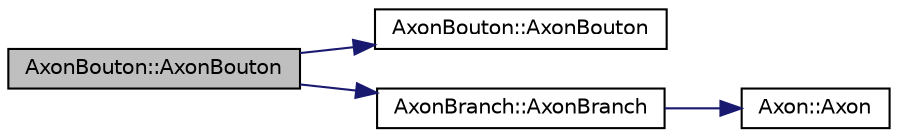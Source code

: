digraph "AxonBouton::AxonBouton"
{
  edge [fontname="Helvetica",fontsize="10",labelfontname="Helvetica",labelfontsize="10"];
  node [fontname="Helvetica",fontsize="10",shape=record];
  rankdir="LR";
  Node1 [label="AxonBouton::AxonBouton",height=0.2,width=0.4,color="black", fillcolor="grey75", style="filled", fontcolor="black"];
  Node1 -> Node2 [color="midnightblue",fontsize="10",style="solid",fontname="Helvetica"];
  Node2 [label="AxonBouton::AxonBouton",height=0.2,width=0.4,color="black", fillcolor="white", style="filled",URL="$class_axon_bouton.html#acd6521d65ecb2b86abf2e3a8b322699e"];
  Node1 -> Node3 [color="midnightblue",fontsize="10",style="solid",fontname="Helvetica"];
  Node3 [label="AxonBranch::AxonBranch",height=0.2,width=0.4,color="black", fillcolor="white", style="filled",URL="$class_axon_branch.html#a5bb6ccef8d94c937a85148af932221c0"];
  Node3 -> Node4 [color="midnightblue",fontsize="10",style="solid",fontname="Helvetica"];
  Node4 [label="Axon::Axon",height=0.2,width=0.4,color="black", fillcolor="white", style="filled",URL="$class_axon.html#a9224839837515ff13b5d4524d3d9de5c"];
}
